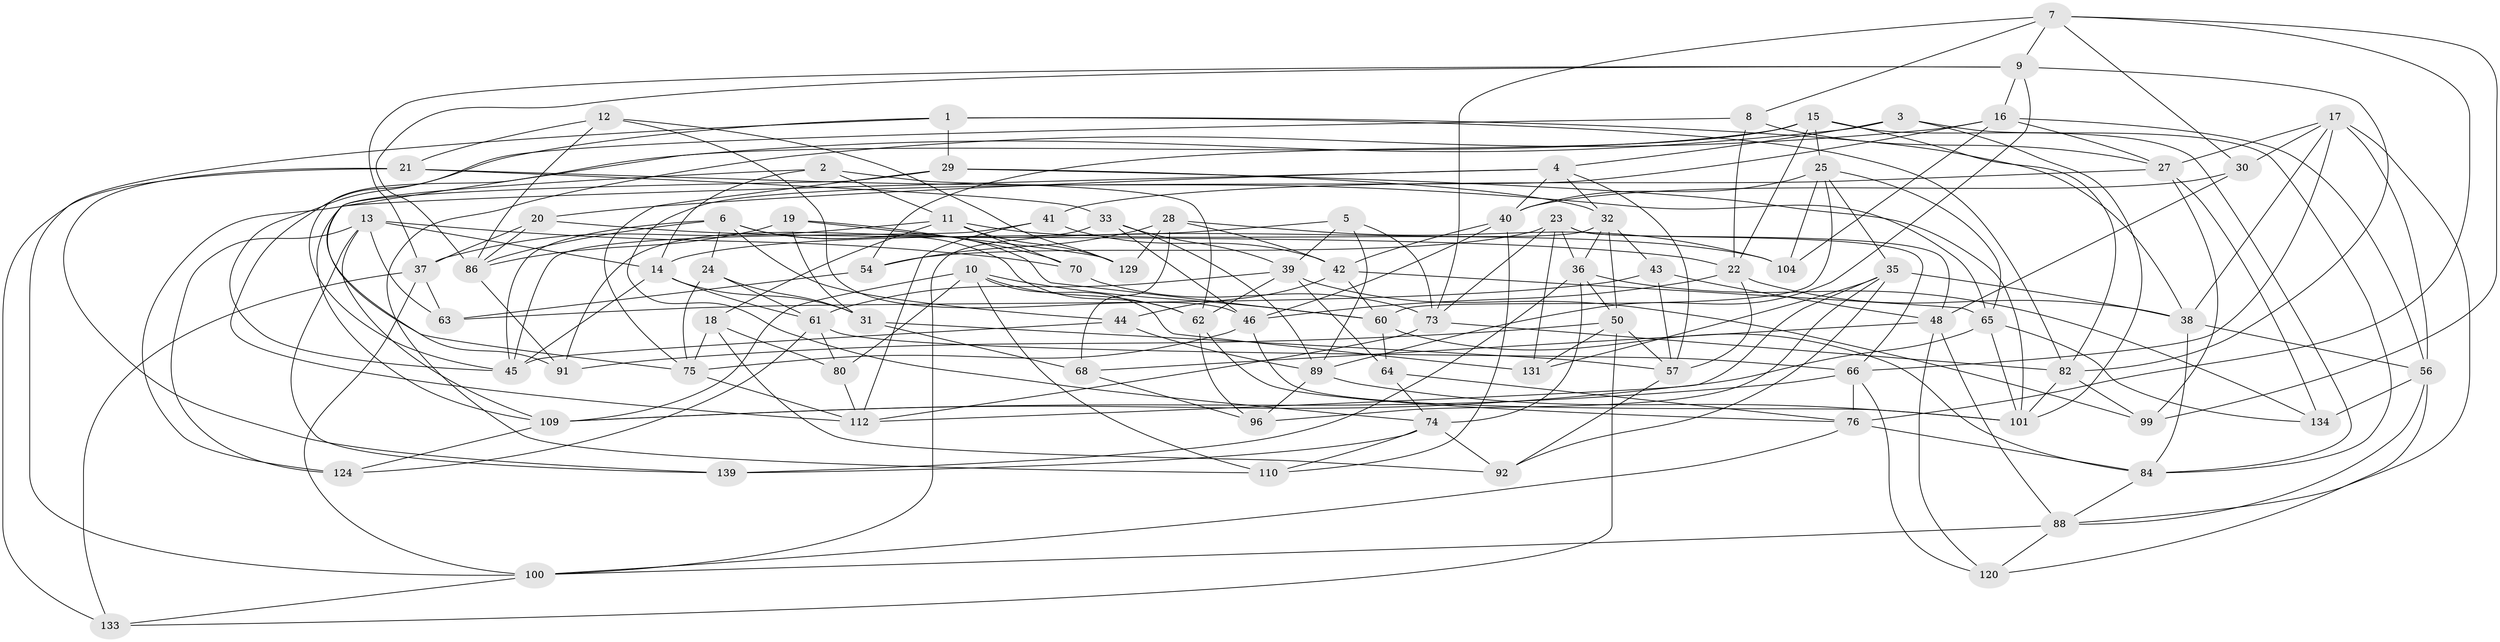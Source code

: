 // Generated by graph-tools (version 1.1) at 2025/24/03/03/25 07:24:28]
// undirected, 85 vertices, 220 edges
graph export_dot {
graph [start="1"]
  node [color=gray90,style=filled];
  1 [super="+135"];
  2;
  3;
  4 [super="+34"];
  5;
  6 [super="+106"];
  7 [super="+85"];
  8;
  9 [super="+93"];
  10 [super="+111"];
  11 [super="+55"];
  12;
  13 [super="+26"];
  14 [super="+47"];
  15 [super="+49"];
  16 [super="+59"];
  17 [super="+118"];
  18;
  19;
  20;
  21 [super="+58"];
  22 [super="+127"];
  23 [super="+108"];
  24;
  25 [super="+136"];
  27 [super="+130"];
  28 [super="+116"];
  29 [super="+51"];
  30;
  31 [super="+52"];
  32 [super="+114"];
  33 [super="+107"];
  35 [super="+77"];
  36 [super="+119"];
  37 [super="+69"];
  38 [super="+72"];
  39 [super="+67"];
  40 [super="+71"];
  41;
  42 [super="+102"];
  43;
  44;
  45 [super="+125"];
  46 [super="+94"];
  48 [super="+95"];
  50 [super="+53"];
  54;
  56 [super="+117"];
  57 [super="+103"];
  60 [super="+113"];
  61 [super="+123"];
  62 [super="+83"];
  63;
  64;
  65 [super="+87"];
  66 [super="+128"];
  68 [super="+98"];
  70;
  73 [super="+115"];
  74 [super="+78"];
  75 [super="+79"];
  76 [super="+81"];
  80;
  82 [super="+97"];
  84 [super="+105"];
  86 [super="+90"];
  88 [super="+126"];
  89 [super="+121"];
  91;
  92;
  96;
  99;
  100 [super="+138"];
  101 [super="+132"];
  104;
  109 [super="+137"];
  110;
  112 [super="+122"];
  120;
  124;
  129;
  131;
  133;
  134;
  139;
  1 -- 29 [weight=2];
  1 -- 100;
  1 -- 82;
  1 -- 45;
  1 -- 38;
  2 -- 14;
  2 -- 91;
  2 -- 62;
  2 -- 11;
  3 -- 101;
  3 -- 84;
  3 -- 45;
  3 -- 4;
  4 -- 124;
  4 -- 20;
  4 -- 40;
  4 -- 57;
  4 -- 32;
  5 -- 73;
  5 -- 89;
  5 -- 14;
  5 -- 39;
  6 -- 86;
  6 -- 44;
  6 -- 24;
  6 -- 60;
  6 -- 62;
  6 -- 45;
  7 -- 8;
  7 -- 73;
  7 -- 9;
  7 -- 99;
  7 -- 76;
  7 -- 30;
  8 -- 112;
  8 -- 22;
  8 -- 27;
  9 -- 16;
  9 -- 89;
  9 -- 82;
  9 -- 37;
  9 -- 86;
  10 -- 110;
  10 -- 131;
  10 -- 109;
  10 -- 80;
  10 -- 60;
  10 -- 62;
  11 -- 70;
  11 -- 37;
  11 -- 129;
  11 -- 18;
  11 -- 104;
  12 -- 21;
  12 -- 129;
  12 -- 86;
  12 -- 46;
  13 -- 139;
  13 -- 109;
  13 -- 124;
  13 -- 70;
  13 -- 14;
  13 -- 63;
  14 -- 61;
  14 -- 45;
  14 -- 31;
  15 -- 75;
  15 -- 22;
  15 -- 84;
  15 -- 54;
  15 -- 82;
  15 -- 25;
  16 -- 110;
  16 -- 56;
  16 -- 27;
  16 -- 104;
  16 -- 74;
  17 -- 38;
  17 -- 88;
  17 -- 27;
  17 -- 30;
  17 -- 56;
  17 -- 66;
  18 -- 80;
  18 -- 92;
  18 -- 75;
  19 -- 31;
  19 -- 129;
  19 -- 70;
  19 -- 86;
  20 -- 86;
  20 -- 22;
  20 -- 37;
  21 -- 139;
  21 -- 133;
  21 -- 33 [weight=2];
  21 -- 65;
  22 -- 46;
  22 -- 57;
  22 -- 38;
  23 -- 131;
  23 -- 36;
  23 -- 66;
  23 -- 54;
  23 -- 73;
  23 -- 48;
  24 -- 31;
  24 -- 61;
  24 -- 75;
  25 -- 35;
  25 -- 40;
  25 -- 104;
  25 -- 60;
  25 -- 65;
  27 -- 41;
  27 -- 99;
  27 -- 134;
  28 -- 42;
  28 -- 68 [weight=2];
  28 -- 54;
  28 -- 104;
  28 -- 129;
  29 -- 75;
  29 -- 32;
  29 -- 101;
  29 -- 109;
  30 -- 48;
  30 -- 40;
  31 -- 68 [weight=2];
  31 -- 57;
  32 -- 36;
  32 -- 100;
  32 -- 50;
  32 -- 43;
  33 -- 46;
  33 -- 39;
  33 -- 89;
  33 -- 91;
  35 -- 92;
  35 -- 38;
  35 -- 112;
  35 -- 131;
  35 -- 96;
  36 -- 139;
  36 -- 134;
  36 -- 50;
  36 -- 74;
  37 -- 63;
  37 -- 100;
  37 -- 133;
  38 -- 56;
  38 -- 84;
  39 -- 99;
  39 -- 62;
  39 -- 64;
  39 -- 61;
  40 -- 42;
  40 -- 110;
  40 -- 46;
  41 -- 42;
  41 -- 45;
  41 -- 112;
  42 -- 65;
  42 -- 60;
  42 -- 44;
  43 -- 57;
  43 -- 48;
  43 -- 63;
  44 -- 89;
  44 -- 45;
  46 -- 75;
  46 -- 101;
  48 -- 68;
  48 -- 88;
  48 -- 120;
  50 -- 133;
  50 -- 57;
  50 -- 91;
  50 -- 131;
  54 -- 63;
  56 -- 88;
  56 -- 120;
  56 -- 134;
  57 -- 92;
  60 -- 64;
  60 -- 84;
  61 -- 66;
  61 -- 124;
  61 -- 80;
  62 -- 96;
  62 -- 76;
  64 -- 74;
  64 -- 76;
  65 -- 134;
  65 -- 109;
  65 -- 101;
  66 -- 120;
  66 -- 76;
  66 -- 109;
  68 -- 96;
  70 -- 73;
  73 -- 82;
  73 -- 112;
  74 -- 92;
  74 -- 139;
  74 -- 110;
  75 -- 112;
  76 -- 100;
  76 -- 84;
  80 -- 112;
  82 -- 99;
  82 -- 101;
  84 -- 88;
  86 -- 91;
  88 -- 120;
  88 -- 100;
  89 -- 96;
  89 -- 101;
  100 -- 133;
  109 -- 124;
}
